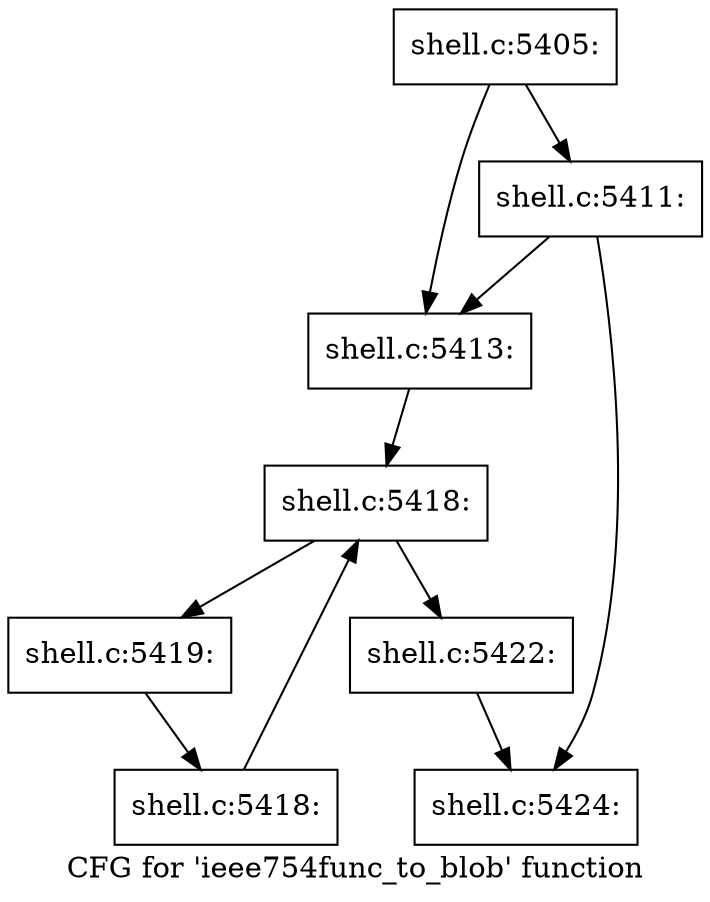 digraph "CFG for 'ieee754func_to_blob' function" {
	label="CFG for 'ieee754func_to_blob' function";

	Node0x56027681a610 [shape=record,label="{shell.c:5405:}"];
	Node0x56027681a610 -> Node0x56027681abd0;
	Node0x56027681a610 -> Node0x56027682efe0;
	Node0x56027682efe0 [shape=record,label="{shell.c:5411:}"];
	Node0x56027682efe0 -> Node0x56027681abd0;
	Node0x56027682efe0 -> Node0x56027682ef90;
	Node0x56027681abd0 [shape=record,label="{shell.c:5413:}"];
	Node0x56027681abd0 -> Node0x560276830c50;
	Node0x560276830c50 [shape=record,label="{shell.c:5418:}"];
	Node0x560276830c50 -> Node0x560276830e70;
	Node0x560276830c50 -> Node0x560276830aa0;
	Node0x560276830e70 [shape=record,label="{shell.c:5419:}"];
	Node0x560276830e70 -> Node0x560276830de0;
	Node0x560276830de0 [shape=record,label="{shell.c:5418:}"];
	Node0x560276830de0 -> Node0x560276830c50;
	Node0x560276830aa0 [shape=record,label="{shell.c:5422:}"];
	Node0x560276830aa0 -> Node0x56027682ef90;
	Node0x56027682ef90 [shape=record,label="{shell.c:5424:}"];
}
